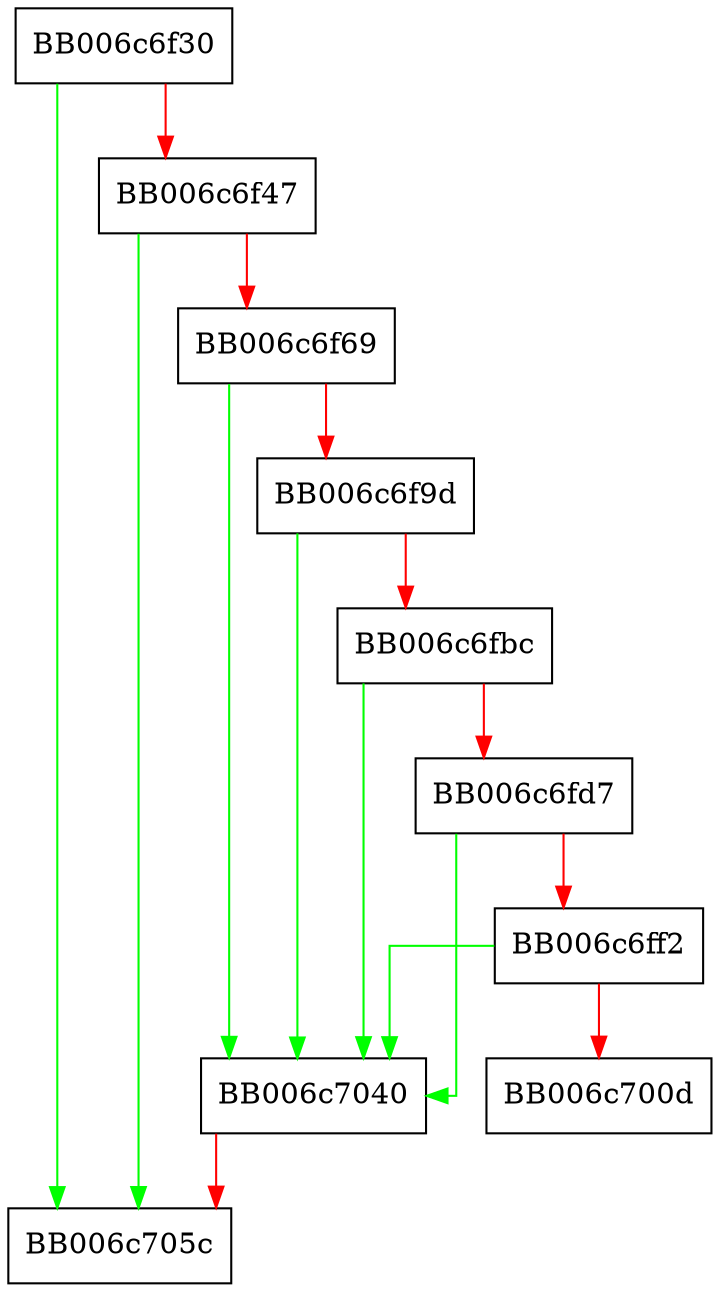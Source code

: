 digraph kbkdf_dup {
  node [shape="box"];
  graph [splines=ortho];
  BB006c6f30 -> BB006c705c [color="green"];
  BB006c6f30 -> BB006c6f47 [color="red"];
  BB006c6f47 -> BB006c705c [color="green"];
  BB006c6f47 -> BB006c6f69 [color="red"];
  BB006c6f69 -> BB006c7040 [color="green"];
  BB006c6f69 -> BB006c6f9d [color="red"];
  BB006c6f9d -> BB006c7040 [color="green"];
  BB006c6f9d -> BB006c6fbc [color="red"];
  BB006c6fbc -> BB006c7040 [color="green"];
  BB006c6fbc -> BB006c6fd7 [color="red"];
  BB006c6fd7 -> BB006c7040 [color="green"];
  BB006c6fd7 -> BB006c6ff2 [color="red"];
  BB006c6ff2 -> BB006c7040 [color="green"];
  BB006c6ff2 -> BB006c700d [color="red"];
  BB006c7040 -> BB006c705c [color="red"];
}